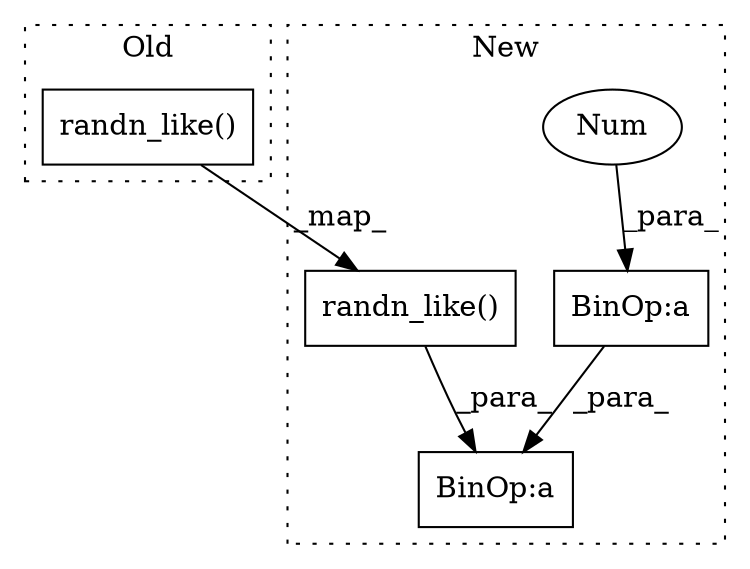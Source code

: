 digraph G {
subgraph cluster0 {
1 [label="randn_like()" a="75" s="1958,1978" l="17,1" shape="box"];
label = "Old";
style="dotted";
}
subgraph cluster1 {
2 [label="randn_like()" a="75" s="2578,2598" l="17,1" shape="box"];
3 [label="BinOp:a" a="82" s="2583" l="66" shape="box"];
4 [label="BinOp:a" a="82" s="2618" l="3" shape="box"];
5 [label="Num" a="76" s="2617" l="1" shape="ellipse"];
label = "New";
style="dotted";
}
1 -> 2 [label="_map_"];
2 -> 3 [label="_para_"];
4 -> 3 [label="_para_"];
5 -> 4 [label="_para_"];
}